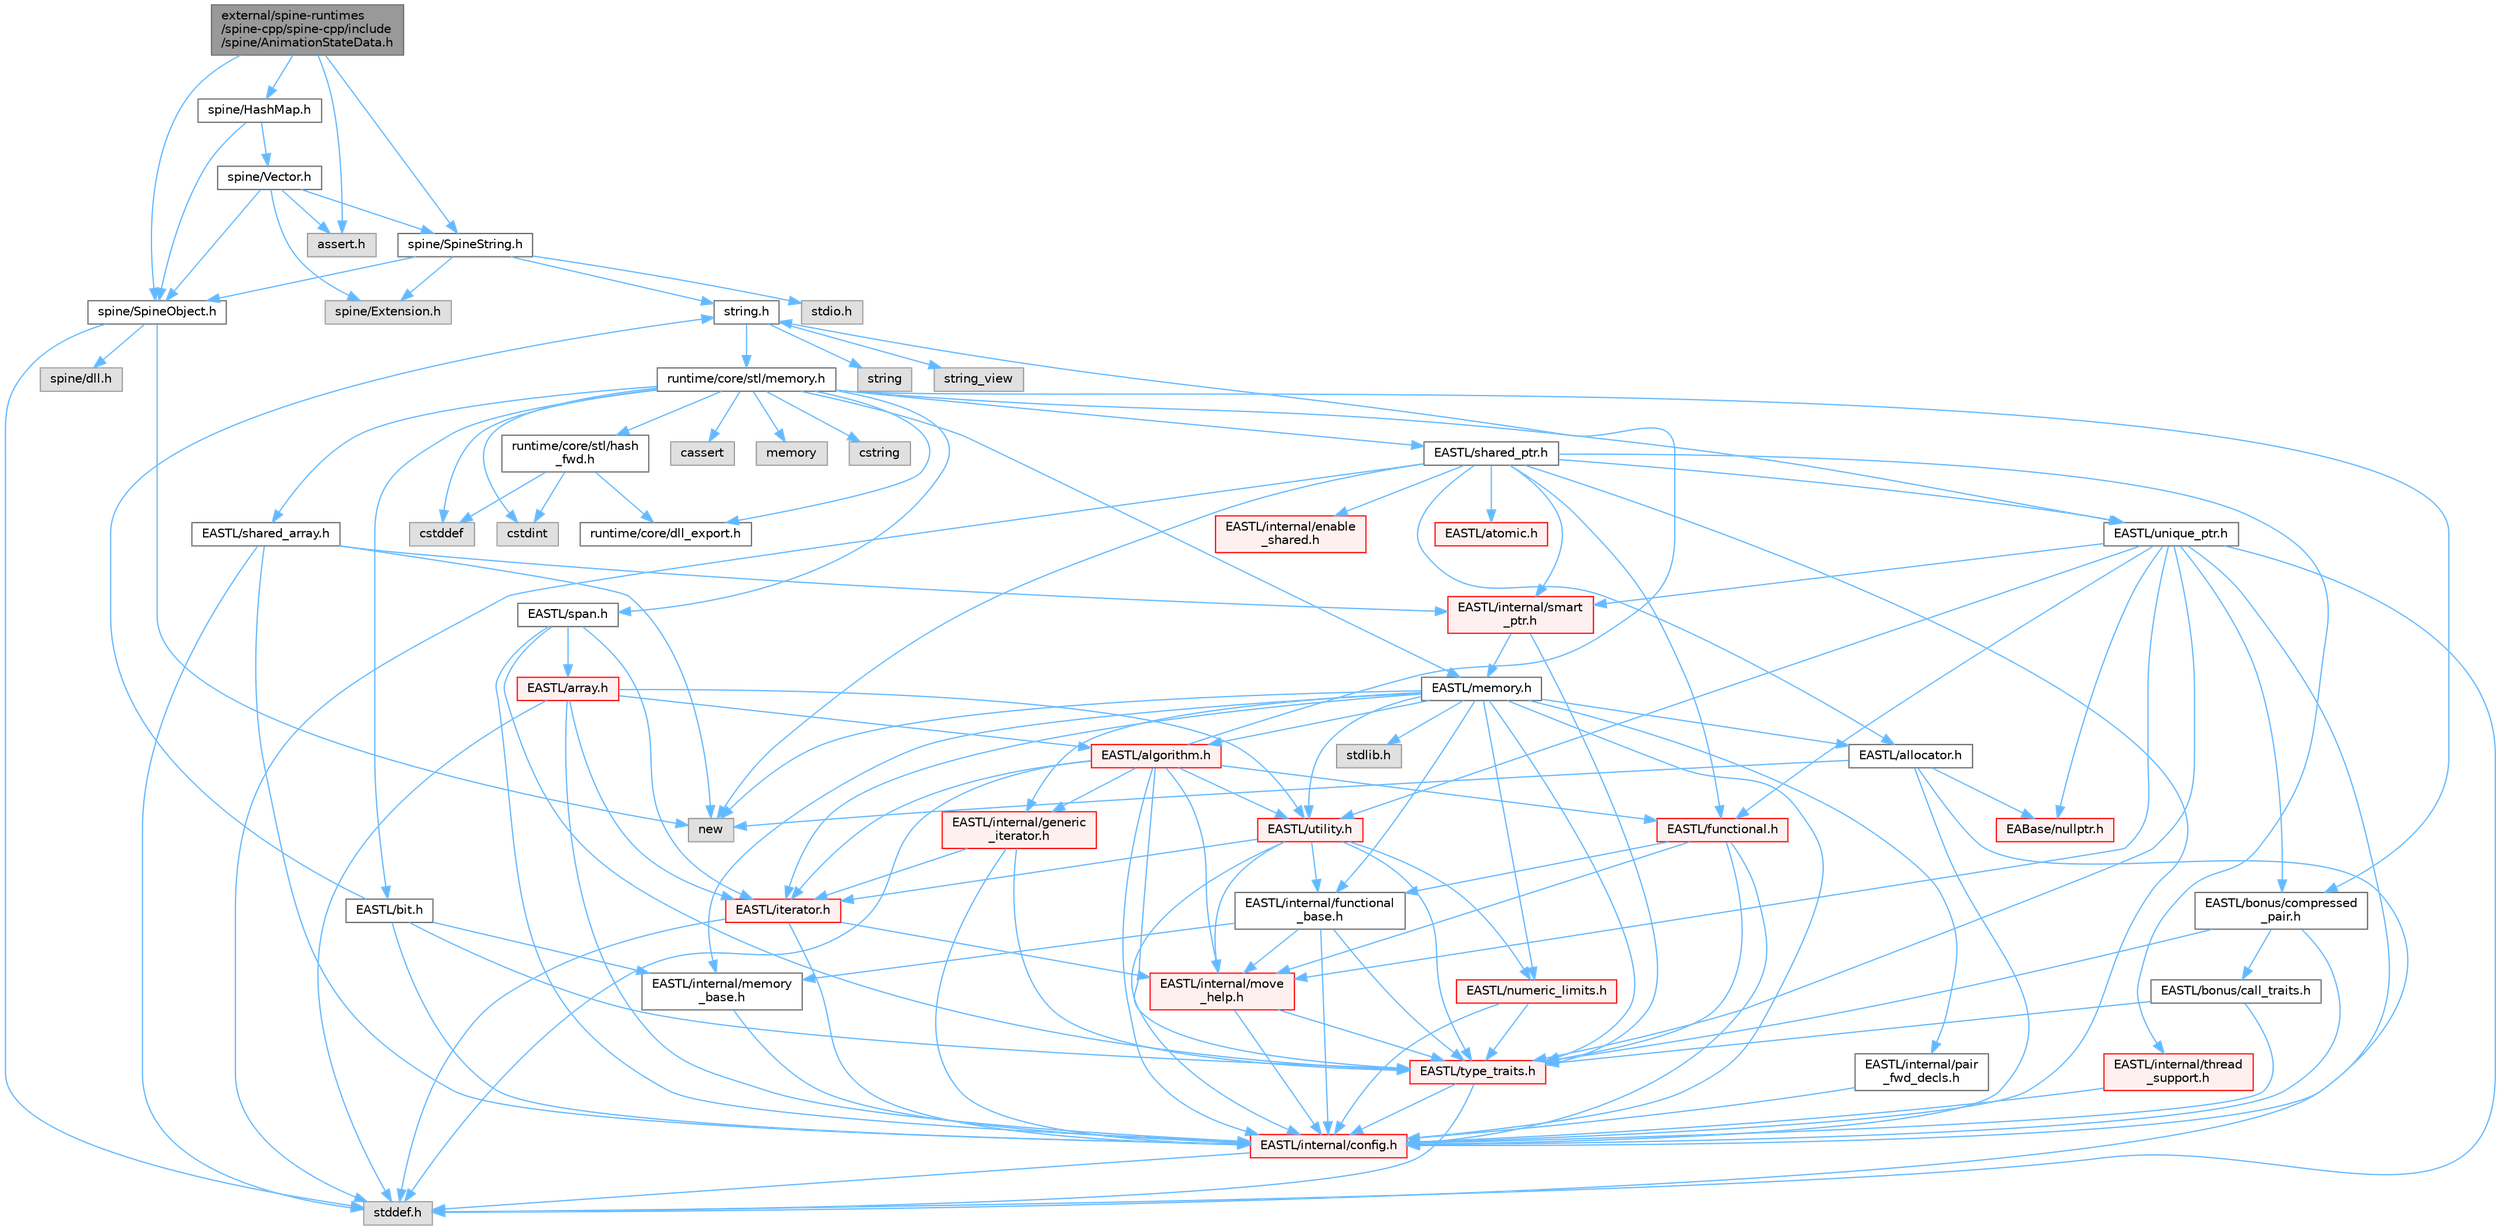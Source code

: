 digraph "external/spine-runtimes/spine-cpp/spine-cpp/include/spine/AnimationStateData.h"
{
 // LATEX_PDF_SIZE
  bgcolor="transparent";
  edge [fontname=Helvetica,fontsize=10,labelfontname=Helvetica,labelfontsize=10];
  node [fontname=Helvetica,fontsize=10,shape=box,height=0.2,width=0.4];
  Node1 [id="Node000001",label="external/spine-runtimes\l/spine-cpp/spine-cpp/include\l/spine/AnimationStateData.h",height=0.2,width=0.4,color="gray40", fillcolor="grey60", style="filled", fontcolor="black",tooltip=" "];
  Node1 -> Node2 [id="edge1_Node000001_Node000002",color="steelblue1",style="solid",tooltip=" "];
  Node2 [id="Node000002",label="spine/HashMap.h",height=0.2,width=0.4,color="grey40", fillcolor="white", style="filled",URL="$_hash_map_8h.html",tooltip=" "];
  Node2 -> Node3 [id="edge2_Node000002_Node000003",color="steelblue1",style="solid",tooltip=" "];
  Node3 [id="Node000003",label="spine/Vector.h",height=0.2,width=0.4,color="grey40", fillcolor="white", style="filled",URL="$external_2spine-runtimes_2spine-cpp_2spine-cpp_2include_2spine_2vector_8h.html",tooltip=" "];
  Node3 -> Node4 [id="edge3_Node000003_Node000004",color="steelblue1",style="solid",tooltip=" "];
  Node4 [id="Node000004",label="spine/Extension.h",height=0.2,width=0.4,color="grey60", fillcolor="#E0E0E0", style="filled",tooltip=" "];
  Node3 -> Node5 [id="edge4_Node000003_Node000005",color="steelblue1",style="solid",tooltip=" "];
  Node5 [id="Node000005",label="spine/SpineObject.h",height=0.2,width=0.4,color="grey40", fillcolor="white", style="filled",URL="$_spine_object_8h.html",tooltip=" "];
  Node5 -> Node6 [id="edge5_Node000005_Node000006",color="steelblue1",style="solid",tooltip=" "];
  Node6 [id="Node000006",label="new",height=0.2,width=0.4,color="grey60", fillcolor="#E0E0E0", style="filled",tooltip=" "];
  Node5 -> Node7 [id="edge6_Node000005_Node000007",color="steelblue1",style="solid",tooltip=" "];
  Node7 [id="Node000007",label="stddef.h",height=0.2,width=0.4,color="grey60", fillcolor="#E0E0E0", style="filled",tooltip=" "];
  Node5 -> Node8 [id="edge7_Node000005_Node000008",color="steelblue1",style="solid",tooltip=" "];
  Node8 [id="Node000008",label="spine/dll.h",height=0.2,width=0.4,color="grey60", fillcolor="#E0E0E0", style="filled",tooltip=" "];
  Node3 -> Node9 [id="edge8_Node000003_Node000009",color="steelblue1",style="solid",tooltip=" "];
  Node9 [id="Node000009",label="spine/SpineString.h",height=0.2,width=0.4,color="grey40", fillcolor="white", style="filled",URL="$_spine_string_8h.html",tooltip=" "];
  Node9 -> Node5 [id="edge9_Node000009_Node000005",color="steelblue1",style="solid",tooltip=" "];
  Node9 -> Node4 [id="edge10_Node000009_Node000004",color="steelblue1",style="solid",tooltip=" "];
  Node9 -> Node10 [id="edge11_Node000009_Node000010",color="steelblue1",style="solid",tooltip=" "];
  Node10 [id="Node000010",label="string.h",height=0.2,width=0.4,color="grey40", fillcolor="white", style="filled",URL="$string_8h.html",tooltip=" "];
  Node10 -> Node11 [id="edge12_Node000010_Node000011",color="steelblue1",style="solid",tooltip=" "];
  Node11 [id="Node000011",label="string",height=0.2,width=0.4,color="grey60", fillcolor="#E0E0E0", style="filled",tooltip=" "];
  Node10 -> Node12 [id="edge13_Node000010_Node000012",color="steelblue1",style="solid",tooltip=" "];
  Node12 [id="Node000012",label="string_view",height=0.2,width=0.4,color="grey60", fillcolor="#E0E0E0", style="filled",tooltip=" "];
  Node10 -> Node13 [id="edge14_Node000010_Node000013",color="steelblue1",style="solid",tooltip=" "];
  Node13 [id="Node000013",label="runtime/core/stl/memory.h",height=0.2,width=0.4,color="grey40", fillcolor="white", style="filled",URL="$runtime_2core_2stl_2memory_8h.html",tooltip=" "];
  Node13 -> Node14 [id="edge15_Node000013_Node000014",color="steelblue1",style="solid",tooltip=" "];
  Node14 [id="Node000014",label="cstddef",height=0.2,width=0.4,color="grey60", fillcolor="#E0E0E0", style="filled",tooltip=" "];
  Node13 -> Node15 [id="edge16_Node000013_Node000015",color="steelblue1",style="solid",tooltip=" "];
  Node15 [id="Node000015",label="cstdint",height=0.2,width=0.4,color="grey60", fillcolor="#E0E0E0", style="filled",tooltip=" "];
  Node13 -> Node16 [id="edge17_Node000013_Node000016",color="steelblue1",style="solid",tooltip=" "];
  Node16 [id="Node000016",label="cassert",height=0.2,width=0.4,color="grey60", fillcolor="#E0E0E0", style="filled",tooltip=" "];
  Node13 -> Node17 [id="edge18_Node000013_Node000017",color="steelblue1",style="solid",tooltip=" "];
  Node17 [id="Node000017",label="memory",height=0.2,width=0.4,color="grey60", fillcolor="#E0E0E0", style="filled",tooltip=" "];
  Node13 -> Node18 [id="edge19_Node000013_Node000018",color="steelblue1",style="solid",tooltip=" "];
  Node18 [id="Node000018",label="cstring",height=0.2,width=0.4,color="grey60", fillcolor="#E0E0E0", style="filled",tooltip=" "];
  Node13 -> Node19 [id="edge20_Node000013_Node000019",color="steelblue1",style="solid",tooltip=" "];
  Node19 [id="Node000019",label="EASTL/bit.h",height=0.2,width=0.4,color="grey40", fillcolor="white", style="filled",URL="$bit_8h.html",tooltip=" "];
  Node19 -> Node20 [id="edge21_Node000019_Node000020",color="steelblue1",style="solid",tooltip=" "];
  Node20 [id="Node000020",label="EASTL/internal/config.h",height=0.2,width=0.4,color="red", fillcolor="#FFF0F0", style="filled",URL="$runtime_2_e_a_s_t_l_2include_2_e_a_s_t_l_2internal_2config_8h.html",tooltip=" "];
  Node20 -> Node7 [id="edge22_Node000020_Node000007",color="steelblue1",style="solid",tooltip=" "];
  Node19 -> Node28 [id="edge23_Node000019_Node000028",color="steelblue1",style="solid",tooltip=" "];
  Node28 [id="Node000028",label="EASTL/internal/memory\l_base.h",height=0.2,width=0.4,color="grey40", fillcolor="white", style="filled",URL="$memory__base_8h.html",tooltip=" "];
  Node28 -> Node20 [id="edge24_Node000028_Node000020",color="steelblue1",style="solid",tooltip=" "];
  Node19 -> Node29 [id="edge25_Node000019_Node000029",color="steelblue1",style="solid",tooltip=" "];
  Node29 [id="Node000029",label="EASTL/type_traits.h",height=0.2,width=0.4,color="red", fillcolor="#FFF0F0", style="filled",URL="$_e_a_s_t_l_2include_2_e_a_s_t_l_2type__traits_8h.html",tooltip=" "];
  Node29 -> Node20 [id="edge26_Node000029_Node000020",color="steelblue1",style="solid",tooltip=" "];
  Node29 -> Node7 [id="edge27_Node000029_Node000007",color="steelblue1",style="solid",tooltip=" "];
  Node19 -> Node10 [id="edge28_Node000019_Node000010",color="steelblue1",style="solid",tooltip=" "];
  Node13 -> Node39 [id="edge29_Node000013_Node000039",color="steelblue1",style="solid",tooltip=" "];
  Node39 [id="Node000039",label="EASTL/memory.h",height=0.2,width=0.4,color="grey40", fillcolor="white", style="filled",URL="$runtime_2_e_a_s_t_l_2include_2_e_a_s_t_l_2memory_8h.html",tooltip=" "];
  Node39 -> Node20 [id="edge30_Node000039_Node000020",color="steelblue1",style="solid",tooltip=" "];
  Node39 -> Node28 [id="edge31_Node000039_Node000028",color="steelblue1",style="solid",tooltip=" "];
  Node39 -> Node40 [id="edge32_Node000039_Node000040",color="steelblue1",style="solid",tooltip=" "];
  Node40 [id="Node000040",label="EASTL/internal/generic\l_iterator.h",height=0.2,width=0.4,color="red", fillcolor="#FFF0F0", style="filled",URL="$generic__iterator_8h.html",tooltip=" "];
  Node40 -> Node20 [id="edge33_Node000040_Node000020",color="steelblue1",style="solid",tooltip=" "];
  Node40 -> Node41 [id="edge34_Node000040_Node000041",color="steelblue1",style="solid",tooltip=" "];
  Node41 [id="Node000041",label="EASTL/iterator.h",height=0.2,width=0.4,color="red", fillcolor="#FFF0F0", style="filled",URL="$_e_a_s_t_l_2include_2_e_a_s_t_l_2iterator_8h.html",tooltip=" "];
  Node41 -> Node20 [id="edge35_Node000041_Node000020",color="steelblue1",style="solid",tooltip=" "];
  Node41 -> Node42 [id="edge36_Node000041_Node000042",color="steelblue1",style="solid",tooltip=" "];
  Node42 [id="Node000042",label="EASTL/internal/move\l_help.h",height=0.2,width=0.4,color="red", fillcolor="#FFF0F0", style="filled",URL="$move__help_8h.html",tooltip=" "];
  Node42 -> Node20 [id="edge37_Node000042_Node000020",color="steelblue1",style="solid",tooltip=" "];
  Node42 -> Node29 [id="edge38_Node000042_Node000029",color="steelblue1",style="solid",tooltip=" "];
  Node41 -> Node7 [id="edge39_Node000041_Node000007",color="steelblue1",style="solid",tooltip=" "];
  Node40 -> Node29 [id="edge40_Node000040_Node000029",color="steelblue1",style="solid",tooltip=" "];
  Node39 -> Node44 [id="edge41_Node000039_Node000044",color="steelblue1",style="solid",tooltip=" "];
  Node44 [id="Node000044",label="EASTL/internal/pair\l_fwd_decls.h",height=0.2,width=0.4,color="grey40", fillcolor="white", style="filled",URL="$pair__fwd__decls_8h.html",tooltip=" "];
  Node44 -> Node20 [id="edge42_Node000044_Node000020",color="steelblue1",style="solid",tooltip=" "];
  Node39 -> Node45 [id="edge43_Node000039_Node000045",color="steelblue1",style="solid",tooltip=" "];
  Node45 [id="Node000045",label="EASTL/internal/functional\l_base.h",height=0.2,width=0.4,color="grey40", fillcolor="white", style="filled",URL="$functional__base_8h.html",tooltip=" "];
  Node45 -> Node20 [id="edge44_Node000045_Node000020",color="steelblue1",style="solid",tooltip=" "];
  Node45 -> Node28 [id="edge45_Node000045_Node000028",color="steelblue1",style="solid",tooltip=" "];
  Node45 -> Node42 [id="edge46_Node000045_Node000042",color="steelblue1",style="solid",tooltip=" "];
  Node45 -> Node29 [id="edge47_Node000045_Node000029",color="steelblue1",style="solid",tooltip=" "];
  Node39 -> Node46 [id="edge48_Node000039_Node000046",color="steelblue1",style="solid",tooltip=" "];
  Node46 [id="Node000046",label="EASTL/algorithm.h",height=0.2,width=0.4,color="red", fillcolor="#FFF0F0", style="filled",URL="$_e_a_s_t_l_2include_2_e_a_s_t_l_2algorithm_8h.html",tooltip=" "];
  Node46 -> Node20 [id="edge49_Node000046_Node000020",color="steelblue1",style="solid",tooltip=" "];
  Node46 -> Node29 [id="edge50_Node000046_Node000029",color="steelblue1",style="solid",tooltip=" "];
  Node46 -> Node42 [id="edge51_Node000046_Node000042",color="steelblue1",style="solid",tooltip=" "];
  Node46 -> Node41 [id="edge52_Node000046_Node000041",color="steelblue1",style="solid",tooltip=" "];
  Node46 -> Node49 [id="edge53_Node000046_Node000049",color="steelblue1",style="solid",tooltip=" "];
  Node49 [id="Node000049",label="EASTL/functional.h",height=0.2,width=0.4,color="red", fillcolor="#FFF0F0", style="filled",URL="$_e_a_s_t_l_2include_2_e_a_s_t_l_2functional_8h.html",tooltip=" "];
  Node49 -> Node20 [id="edge54_Node000049_Node000020",color="steelblue1",style="solid",tooltip=" "];
  Node49 -> Node42 [id="edge55_Node000049_Node000042",color="steelblue1",style="solid",tooltip=" "];
  Node49 -> Node29 [id="edge56_Node000049_Node000029",color="steelblue1",style="solid",tooltip=" "];
  Node49 -> Node45 [id="edge57_Node000049_Node000045",color="steelblue1",style="solid",tooltip=" "];
  Node46 -> Node55 [id="edge58_Node000046_Node000055",color="steelblue1",style="solid",tooltip=" "];
  Node55 [id="Node000055",label="EASTL/utility.h",height=0.2,width=0.4,color="red", fillcolor="#FFF0F0", style="filled",URL="$runtime_2_e_a_s_t_l_2include_2_e_a_s_t_l_2utility_8h.html",tooltip=" "];
  Node55 -> Node20 [id="edge59_Node000055_Node000020",color="steelblue1",style="solid",tooltip=" "];
  Node55 -> Node29 [id="edge60_Node000055_Node000029",color="steelblue1",style="solid",tooltip=" "];
  Node55 -> Node41 [id="edge61_Node000055_Node000041",color="steelblue1",style="solid",tooltip=" "];
  Node55 -> Node56 [id="edge62_Node000055_Node000056",color="steelblue1",style="solid",tooltip=" "];
  Node56 [id="Node000056",label="EASTL/numeric_limits.h",height=0.2,width=0.4,color="red", fillcolor="#FFF0F0", style="filled",URL="$numeric__limits_8h.html",tooltip=" "];
  Node56 -> Node20 [id="edge63_Node000056_Node000020",color="steelblue1",style="solid",tooltip=" "];
  Node56 -> Node29 [id="edge64_Node000056_Node000029",color="steelblue1",style="solid",tooltip=" "];
  Node55 -> Node45 [id="edge65_Node000055_Node000045",color="steelblue1",style="solid",tooltip=" "];
  Node55 -> Node42 [id="edge66_Node000055_Node000042",color="steelblue1",style="solid",tooltip=" "];
  Node46 -> Node40 [id="edge67_Node000046_Node000040",color="steelblue1",style="solid",tooltip=" "];
  Node46 -> Node7 [id="edge68_Node000046_Node000007",color="steelblue1",style="solid",tooltip=" "];
  Node46 -> Node10 [id="edge69_Node000046_Node000010",color="steelblue1",style="solid",tooltip=" "];
  Node39 -> Node29 [id="edge70_Node000039_Node000029",color="steelblue1",style="solid",tooltip=" "];
  Node39 -> Node53 [id="edge71_Node000039_Node000053",color="steelblue1",style="solid",tooltip=" "];
  Node53 [id="Node000053",label="EASTL/allocator.h",height=0.2,width=0.4,color="grey40", fillcolor="white", style="filled",URL="$runtime_2_e_a_s_t_l_2include_2_e_a_s_t_l_2allocator_8h.html",tooltip=" "];
  Node53 -> Node20 [id="edge72_Node000053_Node000020",color="steelblue1",style="solid",tooltip=" "];
  Node53 -> Node31 [id="edge73_Node000053_Node000031",color="steelblue1",style="solid",tooltip=" "];
  Node31 [id="Node000031",label="EABase/nullptr.h",height=0.2,width=0.4,color="red", fillcolor="#FFF0F0", style="filled",URL="$nullptr_8h.html",tooltip=" "];
  Node53 -> Node7 [id="edge74_Node000053_Node000007",color="steelblue1",style="solid",tooltip=" "];
  Node53 -> Node6 [id="edge75_Node000053_Node000006",color="steelblue1",style="solid",tooltip=" "];
  Node39 -> Node41 [id="edge76_Node000039_Node000041",color="steelblue1",style="solid",tooltip=" "];
  Node39 -> Node55 [id="edge77_Node000039_Node000055",color="steelblue1",style="solid",tooltip=" "];
  Node39 -> Node56 [id="edge78_Node000039_Node000056",color="steelblue1",style="solid",tooltip=" "];
  Node39 -> Node65 [id="edge79_Node000039_Node000065",color="steelblue1",style="solid",tooltip=" "];
  Node65 [id="Node000065",label="stdlib.h",height=0.2,width=0.4,color="grey60", fillcolor="#E0E0E0", style="filled",tooltip=" "];
  Node39 -> Node6 [id="edge80_Node000039_Node000006",color="steelblue1",style="solid",tooltip=" "];
  Node13 -> Node66 [id="edge81_Node000013_Node000066",color="steelblue1",style="solid",tooltip=" "];
  Node66 [id="Node000066",label="EASTL/shared_array.h",height=0.2,width=0.4,color="grey40", fillcolor="white", style="filled",URL="$shared__array_8h.html",tooltip=" "];
  Node66 -> Node20 [id="edge82_Node000066_Node000020",color="steelblue1",style="solid",tooltip=" "];
  Node66 -> Node67 [id="edge83_Node000066_Node000067",color="steelblue1",style="solid",tooltip=" "];
  Node67 [id="Node000067",label="EASTL/internal/smart\l_ptr.h",height=0.2,width=0.4,color="red", fillcolor="#FFF0F0", style="filled",URL="$smart__ptr_8h.html",tooltip=" "];
  Node67 -> Node39 [id="edge84_Node000067_Node000039",color="steelblue1",style="solid",tooltip=" "];
  Node67 -> Node29 [id="edge85_Node000067_Node000029",color="steelblue1",style="solid",tooltip=" "];
  Node66 -> Node6 [id="edge86_Node000066_Node000006",color="steelblue1",style="solid",tooltip=" "];
  Node66 -> Node7 [id="edge87_Node000066_Node000007",color="steelblue1",style="solid",tooltip=" "];
  Node13 -> Node69 [id="edge88_Node000013_Node000069",color="steelblue1",style="solid",tooltip=" "];
  Node69 [id="Node000069",label="EASTL/unique_ptr.h",height=0.2,width=0.4,color="grey40", fillcolor="white", style="filled",URL="$unique__ptr_8h.html",tooltip=" "];
  Node69 -> Node31 [id="edge89_Node000069_Node000031",color="steelblue1",style="solid",tooltip=" "];
  Node69 -> Node70 [id="edge90_Node000069_Node000070",color="steelblue1",style="solid",tooltip=" "];
  Node70 [id="Node000070",label="EASTL/bonus/compressed\l_pair.h",height=0.2,width=0.4,color="grey40", fillcolor="white", style="filled",URL="$compressed__pair_8h.html",tooltip=" "];
  Node70 -> Node20 [id="edge91_Node000070_Node000020",color="steelblue1",style="solid",tooltip=" "];
  Node70 -> Node29 [id="edge92_Node000070_Node000029",color="steelblue1",style="solid",tooltip=" "];
  Node70 -> Node71 [id="edge93_Node000070_Node000071",color="steelblue1",style="solid",tooltip=" "];
  Node71 [id="Node000071",label="EASTL/bonus/call_traits.h",height=0.2,width=0.4,color="grey40", fillcolor="white", style="filled",URL="$call__traits_8h.html",tooltip=" "];
  Node71 -> Node20 [id="edge94_Node000071_Node000020",color="steelblue1",style="solid",tooltip=" "];
  Node71 -> Node29 [id="edge95_Node000071_Node000029",color="steelblue1",style="solid",tooltip=" "];
  Node69 -> Node49 [id="edge96_Node000069_Node000049",color="steelblue1",style="solid",tooltip=" "];
  Node69 -> Node20 [id="edge97_Node000069_Node000020",color="steelblue1",style="solid",tooltip=" "];
  Node69 -> Node42 [id="edge98_Node000069_Node000042",color="steelblue1",style="solid",tooltip=" "];
  Node69 -> Node67 [id="edge99_Node000069_Node000067",color="steelblue1",style="solid",tooltip=" "];
  Node69 -> Node29 [id="edge100_Node000069_Node000029",color="steelblue1",style="solid",tooltip=" "];
  Node69 -> Node55 [id="edge101_Node000069_Node000055",color="steelblue1",style="solid",tooltip=" "];
  Node69 -> Node7 [id="edge102_Node000069_Node000007",color="steelblue1",style="solid",tooltip=" "];
  Node13 -> Node72 [id="edge103_Node000013_Node000072",color="steelblue1",style="solid",tooltip=" "];
  Node72 [id="Node000072",label="EASTL/shared_ptr.h",height=0.2,width=0.4,color="grey40", fillcolor="white", style="filled",URL="$shared__ptr_8h.html",tooltip=" "];
  Node72 -> Node20 [id="edge104_Node000072_Node000020",color="steelblue1",style="solid",tooltip=" "];
  Node72 -> Node67 [id="edge105_Node000072_Node000067",color="steelblue1",style="solid",tooltip=" "];
  Node72 -> Node73 [id="edge106_Node000072_Node000073",color="steelblue1",style="solid",tooltip=" "];
  Node73 [id="Node000073",label="EASTL/internal/thread\l_support.h",height=0.2,width=0.4,color="red", fillcolor="#FFF0F0", style="filled",URL="$thread__support_8h.html",tooltip=" "];
  Node73 -> Node20 [id="edge107_Node000073_Node000020",color="steelblue1",style="solid",tooltip=" "];
  Node72 -> Node69 [id="edge108_Node000072_Node000069",color="steelblue1",style="solid",tooltip=" "];
  Node72 -> Node49 [id="edge109_Node000072_Node000049",color="steelblue1",style="solid",tooltip=" "];
  Node72 -> Node53 [id="edge110_Node000072_Node000053",color="steelblue1",style="solid",tooltip=" "];
  Node72 -> Node74 [id="edge111_Node000072_Node000074",color="steelblue1",style="solid",tooltip=" "];
  Node74 [id="Node000074",label="EASTL/atomic.h",height=0.2,width=0.4,color="red", fillcolor="#FFF0F0", style="filled",URL="$runtime_2_e_a_s_t_l_2include_2_e_a_s_t_l_2atomic_8h.html",tooltip=" "];
  Node72 -> Node6 [id="edge112_Node000072_Node000006",color="steelblue1",style="solid",tooltip=" "];
  Node72 -> Node7 [id="edge113_Node000072_Node000007",color="steelblue1",style="solid",tooltip=" "];
  Node72 -> Node151 [id="edge114_Node000072_Node000151",color="steelblue1",style="solid",tooltip=" "];
  Node151 [id="Node000151",label="EASTL/internal/enable\l_shared.h",height=0.2,width=0.4,color="red", fillcolor="#FFF0F0", style="filled",URL="$enable__shared_8h.html",tooltip=" "];
  Node13 -> Node152 [id="edge115_Node000013_Node000152",color="steelblue1",style="solid",tooltip=" "];
  Node152 [id="Node000152",label="EASTL/span.h",height=0.2,width=0.4,color="grey40", fillcolor="white", style="filled",URL="$span_8h.html",tooltip=" "];
  Node152 -> Node20 [id="edge116_Node000152_Node000020",color="steelblue1",style="solid",tooltip=" "];
  Node152 -> Node29 [id="edge117_Node000152_Node000029",color="steelblue1",style="solid",tooltip=" "];
  Node152 -> Node41 [id="edge118_Node000152_Node000041",color="steelblue1",style="solid",tooltip=" "];
  Node152 -> Node153 [id="edge119_Node000152_Node000153",color="steelblue1",style="solid",tooltip=" "];
  Node153 [id="Node000153",label="EASTL/array.h",height=0.2,width=0.4,color="red", fillcolor="#FFF0F0", style="filled",URL="$runtime_2_e_a_s_t_l_2include_2_e_a_s_t_l_2array_8h.html",tooltip=" "];
  Node153 -> Node20 [id="edge120_Node000153_Node000020",color="steelblue1",style="solid",tooltip=" "];
  Node153 -> Node41 [id="edge121_Node000153_Node000041",color="steelblue1",style="solid",tooltip=" "];
  Node153 -> Node46 [id="edge122_Node000153_Node000046",color="steelblue1",style="solid",tooltip=" "];
  Node153 -> Node55 [id="edge123_Node000153_Node000055",color="steelblue1",style="solid",tooltip=" "];
  Node153 -> Node7 [id="edge124_Node000153_Node000007",color="steelblue1",style="solid",tooltip=" "];
  Node13 -> Node70 [id="edge125_Node000013_Node000070",color="steelblue1",style="solid",tooltip=" "];
  Node13 -> Node155 [id="edge126_Node000013_Node000155",color="steelblue1",style="solid",tooltip=" "];
  Node155 [id="Node000155",label="runtime/core/dll_export.h",height=0.2,width=0.4,color="grey40", fillcolor="white", style="filled",URL="$dll__export_8h.html",tooltip=" "];
  Node13 -> Node156 [id="edge127_Node000013_Node000156",color="steelblue1",style="solid",tooltip=" "];
  Node156 [id="Node000156",label="runtime/core/stl/hash\l_fwd.h",height=0.2,width=0.4,color="grey40", fillcolor="white", style="filled",URL="$hash__fwd_8h.html",tooltip=" "];
  Node156 -> Node14 [id="edge128_Node000156_Node000014",color="steelblue1",style="solid",tooltip=" "];
  Node156 -> Node15 [id="edge129_Node000156_Node000015",color="steelblue1",style="solid",tooltip=" "];
  Node156 -> Node155 [id="edge130_Node000156_Node000155",color="steelblue1",style="solid",tooltip=" "];
  Node9 -> Node157 [id="edge131_Node000009_Node000157",color="steelblue1",style="solid",tooltip=" "];
  Node157 [id="Node000157",label="stdio.h",height=0.2,width=0.4,color="grey60", fillcolor="#E0E0E0", style="filled",tooltip=" "];
  Node3 -> Node158 [id="edge132_Node000003_Node000158",color="steelblue1",style="solid",tooltip=" "];
  Node158 [id="Node000158",label="assert.h",height=0.2,width=0.4,color="grey60", fillcolor="#E0E0E0", style="filled",tooltip=" "];
  Node2 -> Node5 [id="edge133_Node000002_Node000005",color="steelblue1",style="solid",tooltip=" "];
  Node1 -> Node5 [id="edge134_Node000001_Node000005",color="steelblue1",style="solid",tooltip=" "];
  Node1 -> Node9 [id="edge135_Node000001_Node000009",color="steelblue1",style="solid",tooltip=" "];
  Node1 -> Node158 [id="edge136_Node000001_Node000158",color="steelblue1",style="solid",tooltip=" "];
}
